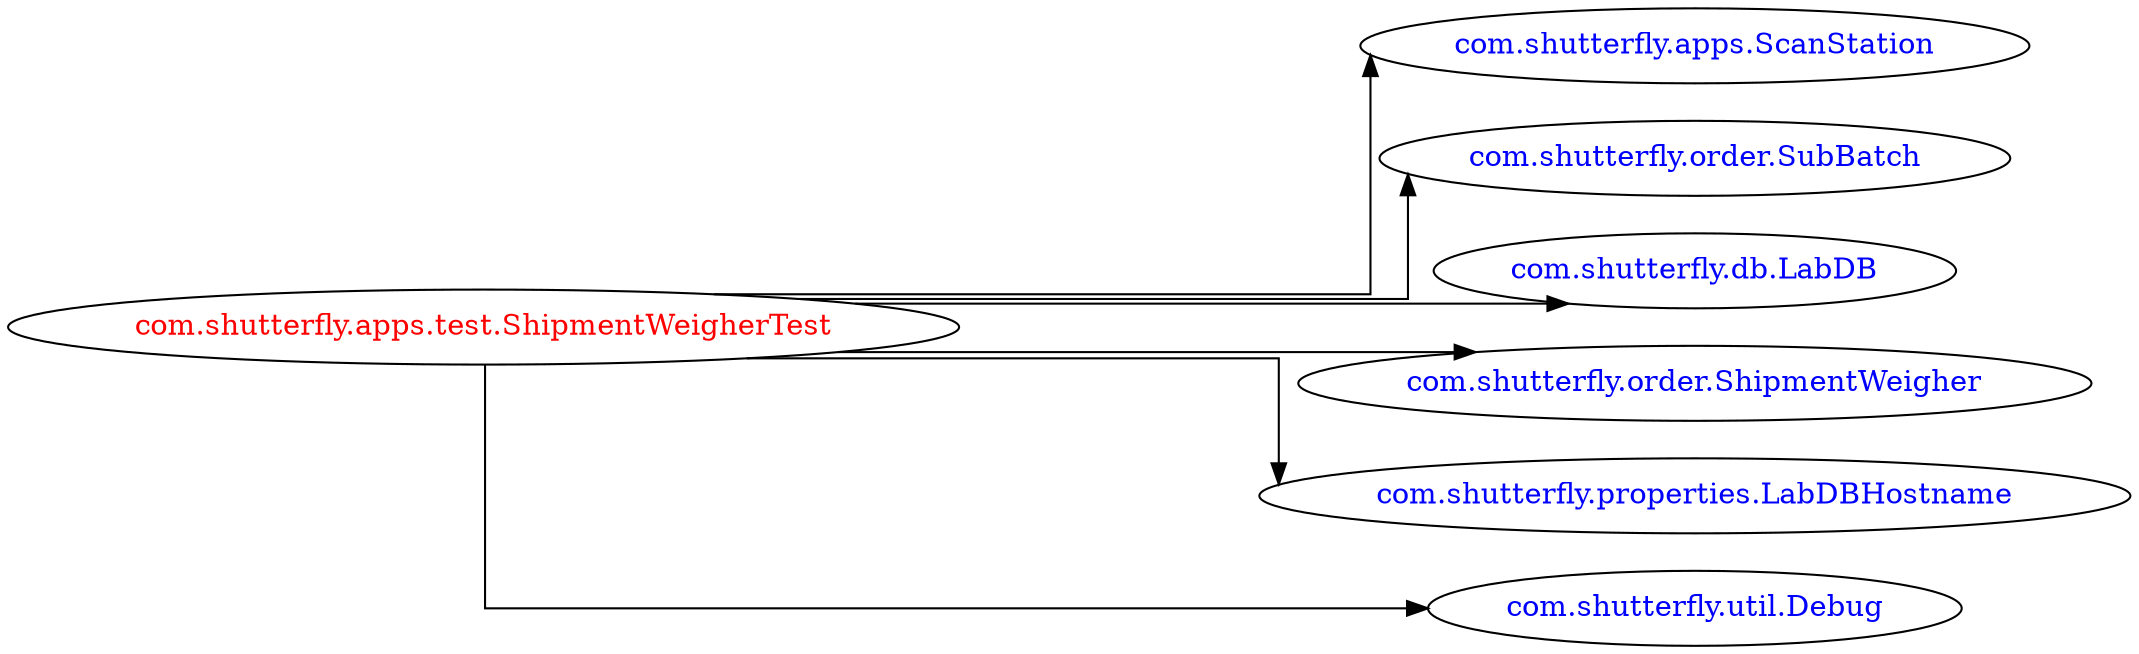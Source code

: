 digraph dependencyGraph {
 concentrate=true;
 ranksep="2.0";
 rankdir="LR"; 
 splines="ortho";
"com.shutterfly.apps.test.ShipmentWeigherTest" [fontcolor="red"];
"com.shutterfly.apps.ScanStation" [ fontcolor="blue" ];
"com.shutterfly.apps.test.ShipmentWeigherTest"->"com.shutterfly.apps.ScanStation";
"com.shutterfly.order.SubBatch" [ fontcolor="blue" ];
"com.shutterfly.apps.test.ShipmentWeigherTest"->"com.shutterfly.order.SubBatch";
"com.shutterfly.db.LabDB" [ fontcolor="blue" ];
"com.shutterfly.apps.test.ShipmentWeigherTest"->"com.shutterfly.db.LabDB";
"com.shutterfly.order.ShipmentWeigher" [ fontcolor="blue" ];
"com.shutterfly.apps.test.ShipmentWeigherTest"->"com.shutterfly.order.ShipmentWeigher";
"com.shutterfly.properties.LabDBHostname" [ fontcolor="blue" ];
"com.shutterfly.apps.test.ShipmentWeigherTest"->"com.shutterfly.properties.LabDBHostname";
"com.shutterfly.util.Debug" [ fontcolor="blue" ];
"com.shutterfly.apps.test.ShipmentWeigherTest"->"com.shutterfly.util.Debug";
}